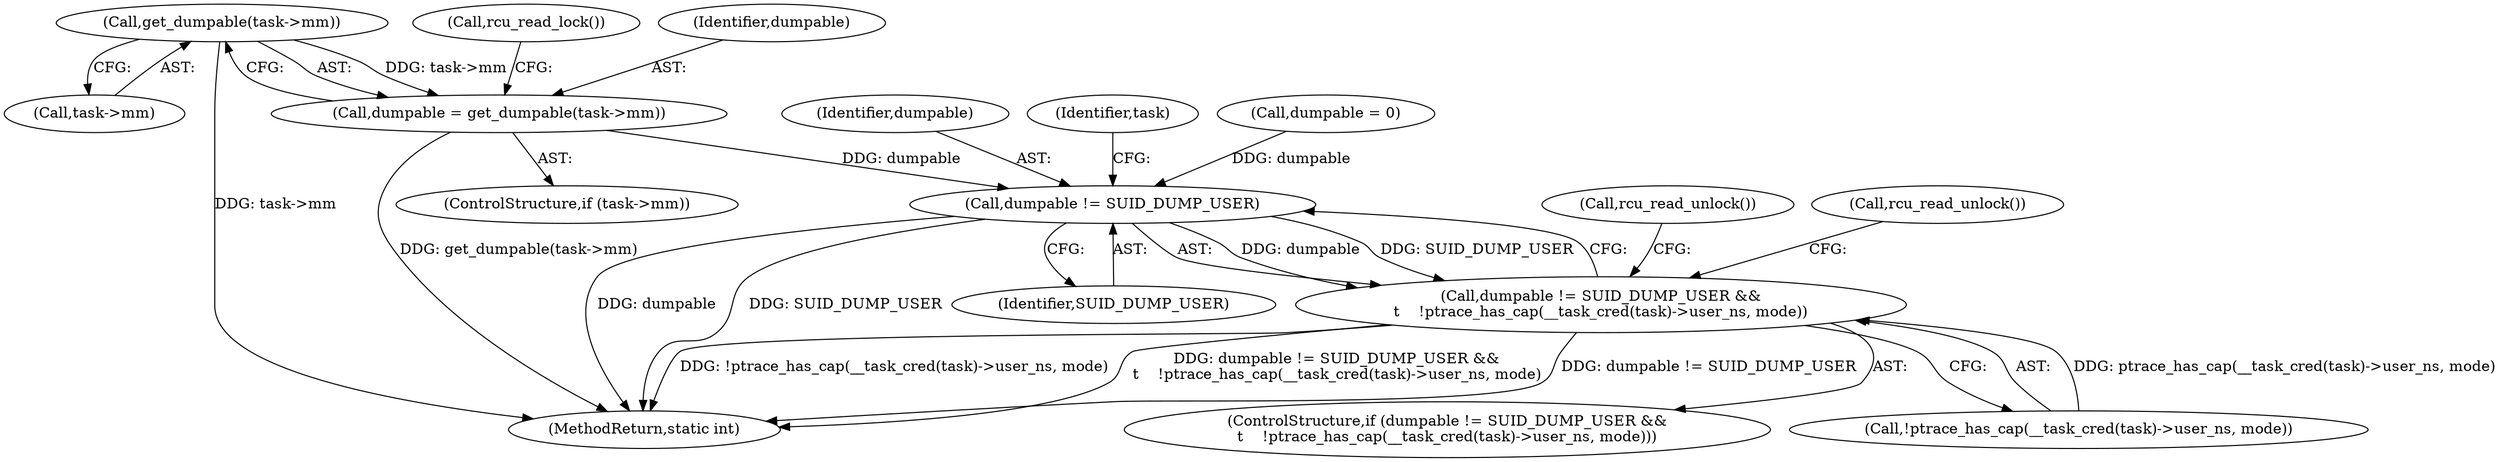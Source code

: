 digraph "0_linux_d049f74f2dbe71354d43d393ac3a188947811348@pointer" {
"1000195" [label="(Call,get_dumpable(task->mm))"];
"1000193" [label="(Call,dumpable = get_dumpable(task->mm))"];
"1000202" [label="(Call,dumpable != SUID_DUMP_USER)"];
"1000201" [label="(Call,dumpable != SUID_DUMP_USER &&\n\t    !ptrace_has_cap(__task_cred(task)->user_ns, mode))"];
"1000203" [label="(Identifier,dumpable)"];
"1000217" [label="(Call,rcu_read_unlock())"];
"1000202" [label="(Call,dumpable != SUID_DUMP_USER)"];
"1000195" [label="(Call,get_dumpable(task->mm))"];
"1000193" [label="(Call,dumpable = get_dumpable(task->mm))"];
"1000189" [label="(ControlStructure,if (task->mm))"];
"1000205" [label="(Call,!ptrace_has_cap(__task_cred(task)->user_ns, mode))"];
"1000200" [label="(ControlStructure,if (dumpable != SUID_DUMP_USER &&\n\t    !ptrace_has_cap(__task_cred(task)->user_ns, mode)))"];
"1000196" [label="(Call,task->mm)"];
"1000199" [label="(Call,rcu_read_lock())"];
"1000201" [label="(Call,dumpable != SUID_DUMP_USER &&\n\t    !ptrace_has_cap(__task_cred(task)->user_ns, mode))"];
"1000194" [label="(Identifier,dumpable)"];
"1000213" [label="(Call,rcu_read_unlock())"];
"1000209" [label="(Identifier,task)"];
"1000112" [label="(Call,dumpable = 0)"];
"1000222" [label="(MethodReturn,static int)"];
"1000204" [label="(Identifier,SUID_DUMP_USER)"];
"1000195" -> "1000193"  [label="AST: "];
"1000195" -> "1000196"  [label="CFG: "];
"1000196" -> "1000195"  [label="AST: "];
"1000193" -> "1000195"  [label="CFG: "];
"1000195" -> "1000222"  [label="DDG: task->mm"];
"1000195" -> "1000193"  [label="DDG: task->mm"];
"1000193" -> "1000189"  [label="AST: "];
"1000194" -> "1000193"  [label="AST: "];
"1000199" -> "1000193"  [label="CFG: "];
"1000193" -> "1000222"  [label="DDG: get_dumpable(task->mm)"];
"1000193" -> "1000202"  [label="DDG: dumpable"];
"1000202" -> "1000201"  [label="AST: "];
"1000202" -> "1000204"  [label="CFG: "];
"1000203" -> "1000202"  [label="AST: "];
"1000204" -> "1000202"  [label="AST: "];
"1000209" -> "1000202"  [label="CFG: "];
"1000201" -> "1000202"  [label="CFG: "];
"1000202" -> "1000222"  [label="DDG: dumpable"];
"1000202" -> "1000222"  [label="DDG: SUID_DUMP_USER"];
"1000202" -> "1000201"  [label="DDG: dumpable"];
"1000202" -> "1000201"  [label="DDG: SUID_DUMP_USER"];
"1000112" -> "1000202"  [label="DDG: dumpable"];
"1000201" -> "1000200"  [label="AST: "];
"1000201" -> "1000205"  [label="CFG: "];
"1000205" -> "1000201"  [label="AST: "];
"1000213" -> "1000201"  [label="CFG: "];
"1000217" -> "1000201"  [label="CFG: "];
"1000201" -> "1000222"  [label="DDG: !ptrace_has_cap(__task_cred(task)->user_ns, mode)"];
"1000201" -> "1000222"  [label="DDG: dumpable != SUID_DUMP_USER &&\n\t    !ptrace_has_cap(__task_cred(task)->user_ns, mode)"];
"1000201" -> "1000222"  [label="DDG: dumpable != SUID_DUMP_USER"];
"1000205" -> "1000201"  [label="DDG: ptrace_has_cap(__task_cred(task)->user_ns, mode)"];
}
